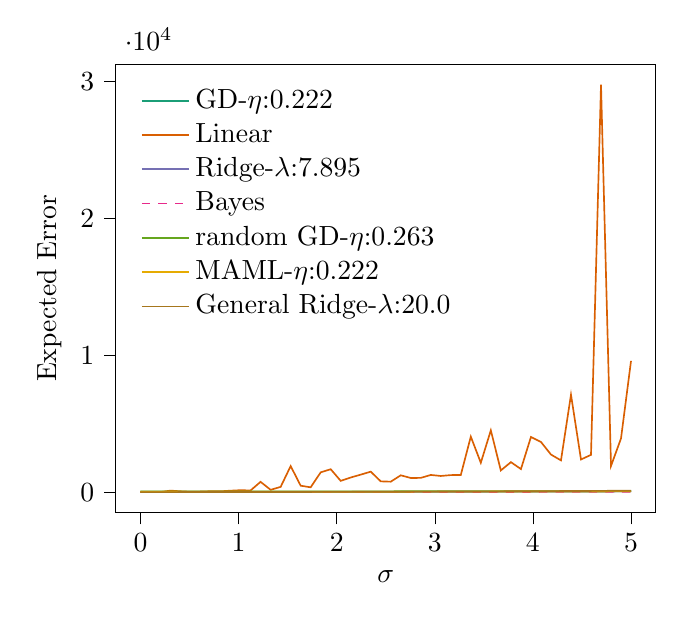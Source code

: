 % This file was created with tikzplotlib v0.10.1.
\begin{tikzpicture}

\definecolor{chocolate217952}{RGB}{217,95,2}
\definecolor{darkcyan27158119}{RGB}{27,158,119}
\definecolor{darkgoldenrod16611829}{RGB}{166,118,29}
\definecolor{darkgray176}{RGB}{176,176,176}
\definecolor{deeppink23141138}{RGB}{231,41,138}
\definecolor{lightslategray117112179}{RGB}{117,112,179}
\definecolor{olivedrab10216630}{RGB}{102,166,30}
\definecolor{orange2301712}{RGB}{230,171,2}

\begin{axis}[
legend cell align={left},
legend style={
  fill opacity=0.8,
  draw opacity=1,
  text opacity=1,
  at={(0.03,0.97)},
  anchor=north west,
  draw=none
},
tick align=outside,
tick pos=left,
x grid style={darkgray176},
xlabel={\(\displaystyle \sigma\)},
xmin=-0.25, xmax=5.25,
xtick style={color=black},
y grid style={darkgray176},
ylabel={Expected Error},
ymin=-1488.549, ymax=31259.522,
ytick style={color=black}
]
\addplot [semithick, darkcyan27158119]
table {%
0 26.082
0.102 26.18
0.204 25.06
0.306 25.546
0.408 25.017
0.51 25.767
0.612 26.24
0.714 26.519
0.816 27.644
0.918 27.567
1.02 27.195
1.122 27.285
1.224 27.521
1.327 27.119
1.429 28.088
1.531 29.046
1.633 28.13
1.735 29.41
1.837 29.489
1.939 29.553
2.041 31.115
2.143 31.26
2.245 31.532
2.347 32.969
2.449 33.288
2.551 33.86
2.653 33.498
2.755 35.539
2.857 35.933
2.959 35.296
3.061 37.046
3.163 37.709
3.265 38.044
3.367 38.751
3.469 39.135
3.571 40.562
3.673 41.43
3.776 43.38
3.878 43.796
3.98 45.083
4.082 45.631
4.184 46.41
4.286 48.03
4.388 47.999
4.49 49.446
4.592 51.477
4.694 52.478
4.796 53.629
4.898 54.365
5 55.888
};
\addlegendentry{GD-$\eta$:0.222}
\addplot [semithick, chocolate217952]
table {%
0 0.951
0.102 2.352
0.204 5.743
0.306 112.059
0.408 62.284
0.51 27.706
0.612 41.939
0.714 66.927
0.816 62.933
0.918 107.203
1.02 142.963
1.122 122.44
1.224 753.295
1.327 169.272
1.429 386.512
1.531 1903.864
1.633 470.98
1.735 352.909
1.837 1446.193
1.939 1675.434
2.041 823.796
2.143 1071.358
2.245 1278.503
2.347 1496.985
2.449 788.066
2.551 764.493
2.653 1230.391
2.755 1034.832
2.857 1041.34
2.959 1256.552
3.061 1181.442
3.163 1245.837
3.265 1253.788
3.367 4053.773
3.469 2146.055
3.571 4513.028
3.673 1587.518
3.776 2191.348
3.878 1685.035
3.98 4029.409
4.082 3665.952
4.184 2746.253
4.286 2319.548
4.388 7114.674
4.49 2385.681
4.592 2724.732
4.694 29770.973
4.796 1913.133
4.898 3927.646
5 9589.735
};
\addlegendentry{Linear}
\addplot [semithick, lightslategray117112179]
table {%
0 10.092
0.102 10.403
0.204 10.275
0.306 10.632
0.408 10.841
0.51 10.821
0.612 10.71
0.714 11.059
0.816 11.803
0.918 11.542
1.02 12.267
1.122 12.724
1.224 12.642
1.327 13.858
1.429 14.048
1.531 14.344
1.633 15.115
1.735 15.495
1.837 16.575
1.939 17.228
2.041 17.372
2.143 18.644
2.245 19.599
2.347 20.753
2.449 21.089
2.551 21.82
2.653 23.143
2.755 24.0
2.857 25.377
2.959 26.345
3.061 27.337
3.163 28.334
3.265 30.186
3.367 31.154
3.469 32.316
3.571 33.659
3.673 35.196
3.776 36.548
3.878 37.736
3.98 39.588
4.082 40.743
4.184 42.484
4.286 43.509
4.388 45.412
4.49 47.147
4.592 48.968
4.694 50.71
4.796 51.973
4.898 54.608
5 55.649
};
\addlegendentry{Ridge-$\lambda$:7.895}
\addplot [semithick, deeppink23141138, dashed]
table {%
0 0
0.102 0.01
0.204 0.042
0.306 0.094
0.408 0.167
0.51 0.26
0.612 0.375
0.714 0.51
0.816 0.666
0.918 0.843
1.02 1.041
1.122 1.26
1.224 1.499
1.327 1.76
1.429 2.041
1.531 2.343
1.633 2.666
1.735 3.009
1.837 3.374
1.939 3.759
2.041 4.165
2.143 4.592
2.245 5.04
2.347 5.508
2.449 5.997
2.551 6.508
2.653 7.039
2.755 7.591
2.857 8.163
2.959 8.757
3.061 9.371
3.163 10.006
3.265 10.662
3.367 11.339
3.469 12.037
3.571 12.755
3.673 13.494
3.776 14.254
3.878 15.035
3.98 15.837
4.082 16.66
4.184 17.503
4.286 18.367
4.388 19.252
4.49 20.158
4.592 21.085
4.694 22.032
4.796 23.001
4.898 23.99
5 25.0
};
\addlegendentry{Bayes}
\addplot [semithick, olivedrab10216630]
table {%
0 51.505
0.102 51.054
0.204 51.851
0.306 51.703
0.408 51.633
0.51 51.237
0.612 52.519
0.714 52.683
0.816 52.74
0.918 53.253
1.02 52.768
1.122 53.719
1.224 53.223
1.327 53.738
1.429 53.138
1.531 54.193
1.633 55.565
1.735 55.896
1.837 56.13
1.939 56.702
2.041 56.836
2.143 57.587
2.245 58.526
2.347 59.327
2.449 58.71
2.551 58.806
2.653 61.34
2.755 61.788
2.857 62.047
2.959 62.747
3.061 64.026
3.163 64.556
3.265 64.436
3.367 67.242
3.469 67.751
3.571 68.082
3.673 69.692
3.776 70.482
3.878 71.711
3.98 71.122
4.082 72.349
4.184 74.284
4.286 74.631
4.388 75.485
4.49 77.372
4.592 77.643
4.694 80.276
4.796 80.381
4.898 81.549
5 83.171
};
\addlegendentry{random GD-$\eta$:0.263}
\addplot [semithick, orange2301712]
table {%
0 25.424
0.102 25.297
0.204 25.481
0.306 26.99
0.408 26.695
0.51 26.276
0.612 27.027
0.714 26.856
0.816 26.764
0.918 27.101
1.02 26.813
1.122 27.319
1.224 27.275
1.327 28.528
1.429 27.561
1.531 27.995
1.633 28.832
1.735 29.006
1.837 29.959
1.939 29.897
2.041 30.046
2.143 31.5
2.245 31.489
2.347 31.391
2.449 32.817
2.551 33.112
2.653 34.09
2.755 34.331
2.857 36.578
2.959 35.811
3.061 36.436
3.163 38.312
3.265 39.44
3.367 38.46
3.469 39.794
3.571 41.42
3.673 42.321
3.776 43.228
3.878 43.649
3.98 45.692
4.082 45.384
4.184 47.229
4.286 48.12
4.388 48.801
4.49 50.558
4.592 50.986
4.694 52.755
4.796 53.227
4.898 54.463
5 56.828
};
\addlegendentry{MAML-$\eta$:0.222}
\addplot [semithick, darkgoldenrod16611829]
table {%
0 4.111
0.102 4.188
0.204 4.488
0.306 4.496
0.408 4.965
0.51 5.04
0.612 5.835
0.714 6.277
0.816 7.016
0.918 7.566
1.02 8.354
1.122 9.23
1.224 10.278
1.327 11.328
1.429 12.564
1.531 13.841
1.633 14.976
1.735 16.397
1.837 17.801
1.939 19.399
2.041 21.103
2.143 22.877
2.245 24.699
2.347 26.503
2.449 28.502
2.551 30.454
2.653 32.952
2.755 34.837
2.857 37.342
2.959 39.543
3.061 42.372
3.163 45.104
3.265 47.345
3.367 49.698
3.469 53.021
3.571 55.624
3.673 58.754
3.776 61.707
3.878 65.041
3.98 68.219
4.082 71.795
4.184 75.001
4.286 78.387
4.388 81.944
4.49 85.778
4.592 89.412
4.694 93.58
4.796 97.821
4.898 101.432
5 105.28
};
\addlegendentry{General Ridge-$\lambda$:20.0}
\end{axis}

\end{tikzpicture}
